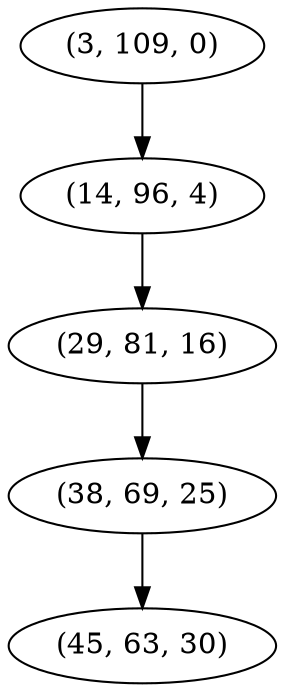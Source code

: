 digraph tree {
    "(3, 109, 0)";
    "(14, 96, 4)";
    "(29, 81, 16)";
    "(38, 69, 25)";
    "(45, 63, 30)";
    "(3, 109, 0)" -> "(14, 96, 4)";
    "(14, 96, 4)" -> "(29, 81, 16)";
    "(29, 81, 16)" -> "(38, 69, 25)";
    "(38, 69, 25)" -> "(45, 63, 30)";
}

